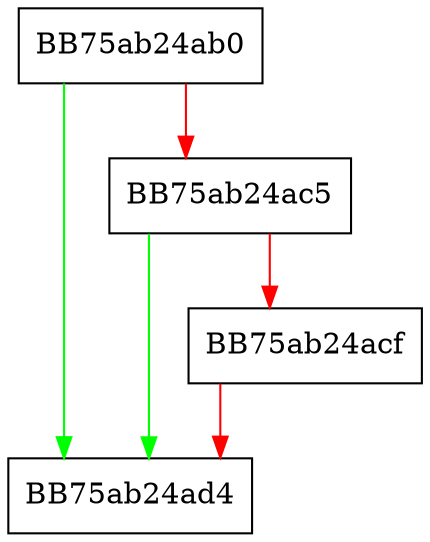 digraph push_array {
  node [shape="box"];
  graph [splines=ortho];
  BB75ab24ab0 -> BB75ab24ad4 [color="green"];
  BB75ab24ab0 -> BB75ab24ac5 [color="red"];
  BB75ab24ac5 -> BB75ab24ad4 [color="green"];
  BB75ab24ac5 -> BB75ab24acf [color="red"];
  BB75ab24acf -> BB75ab24ad4 [color="red"];
}